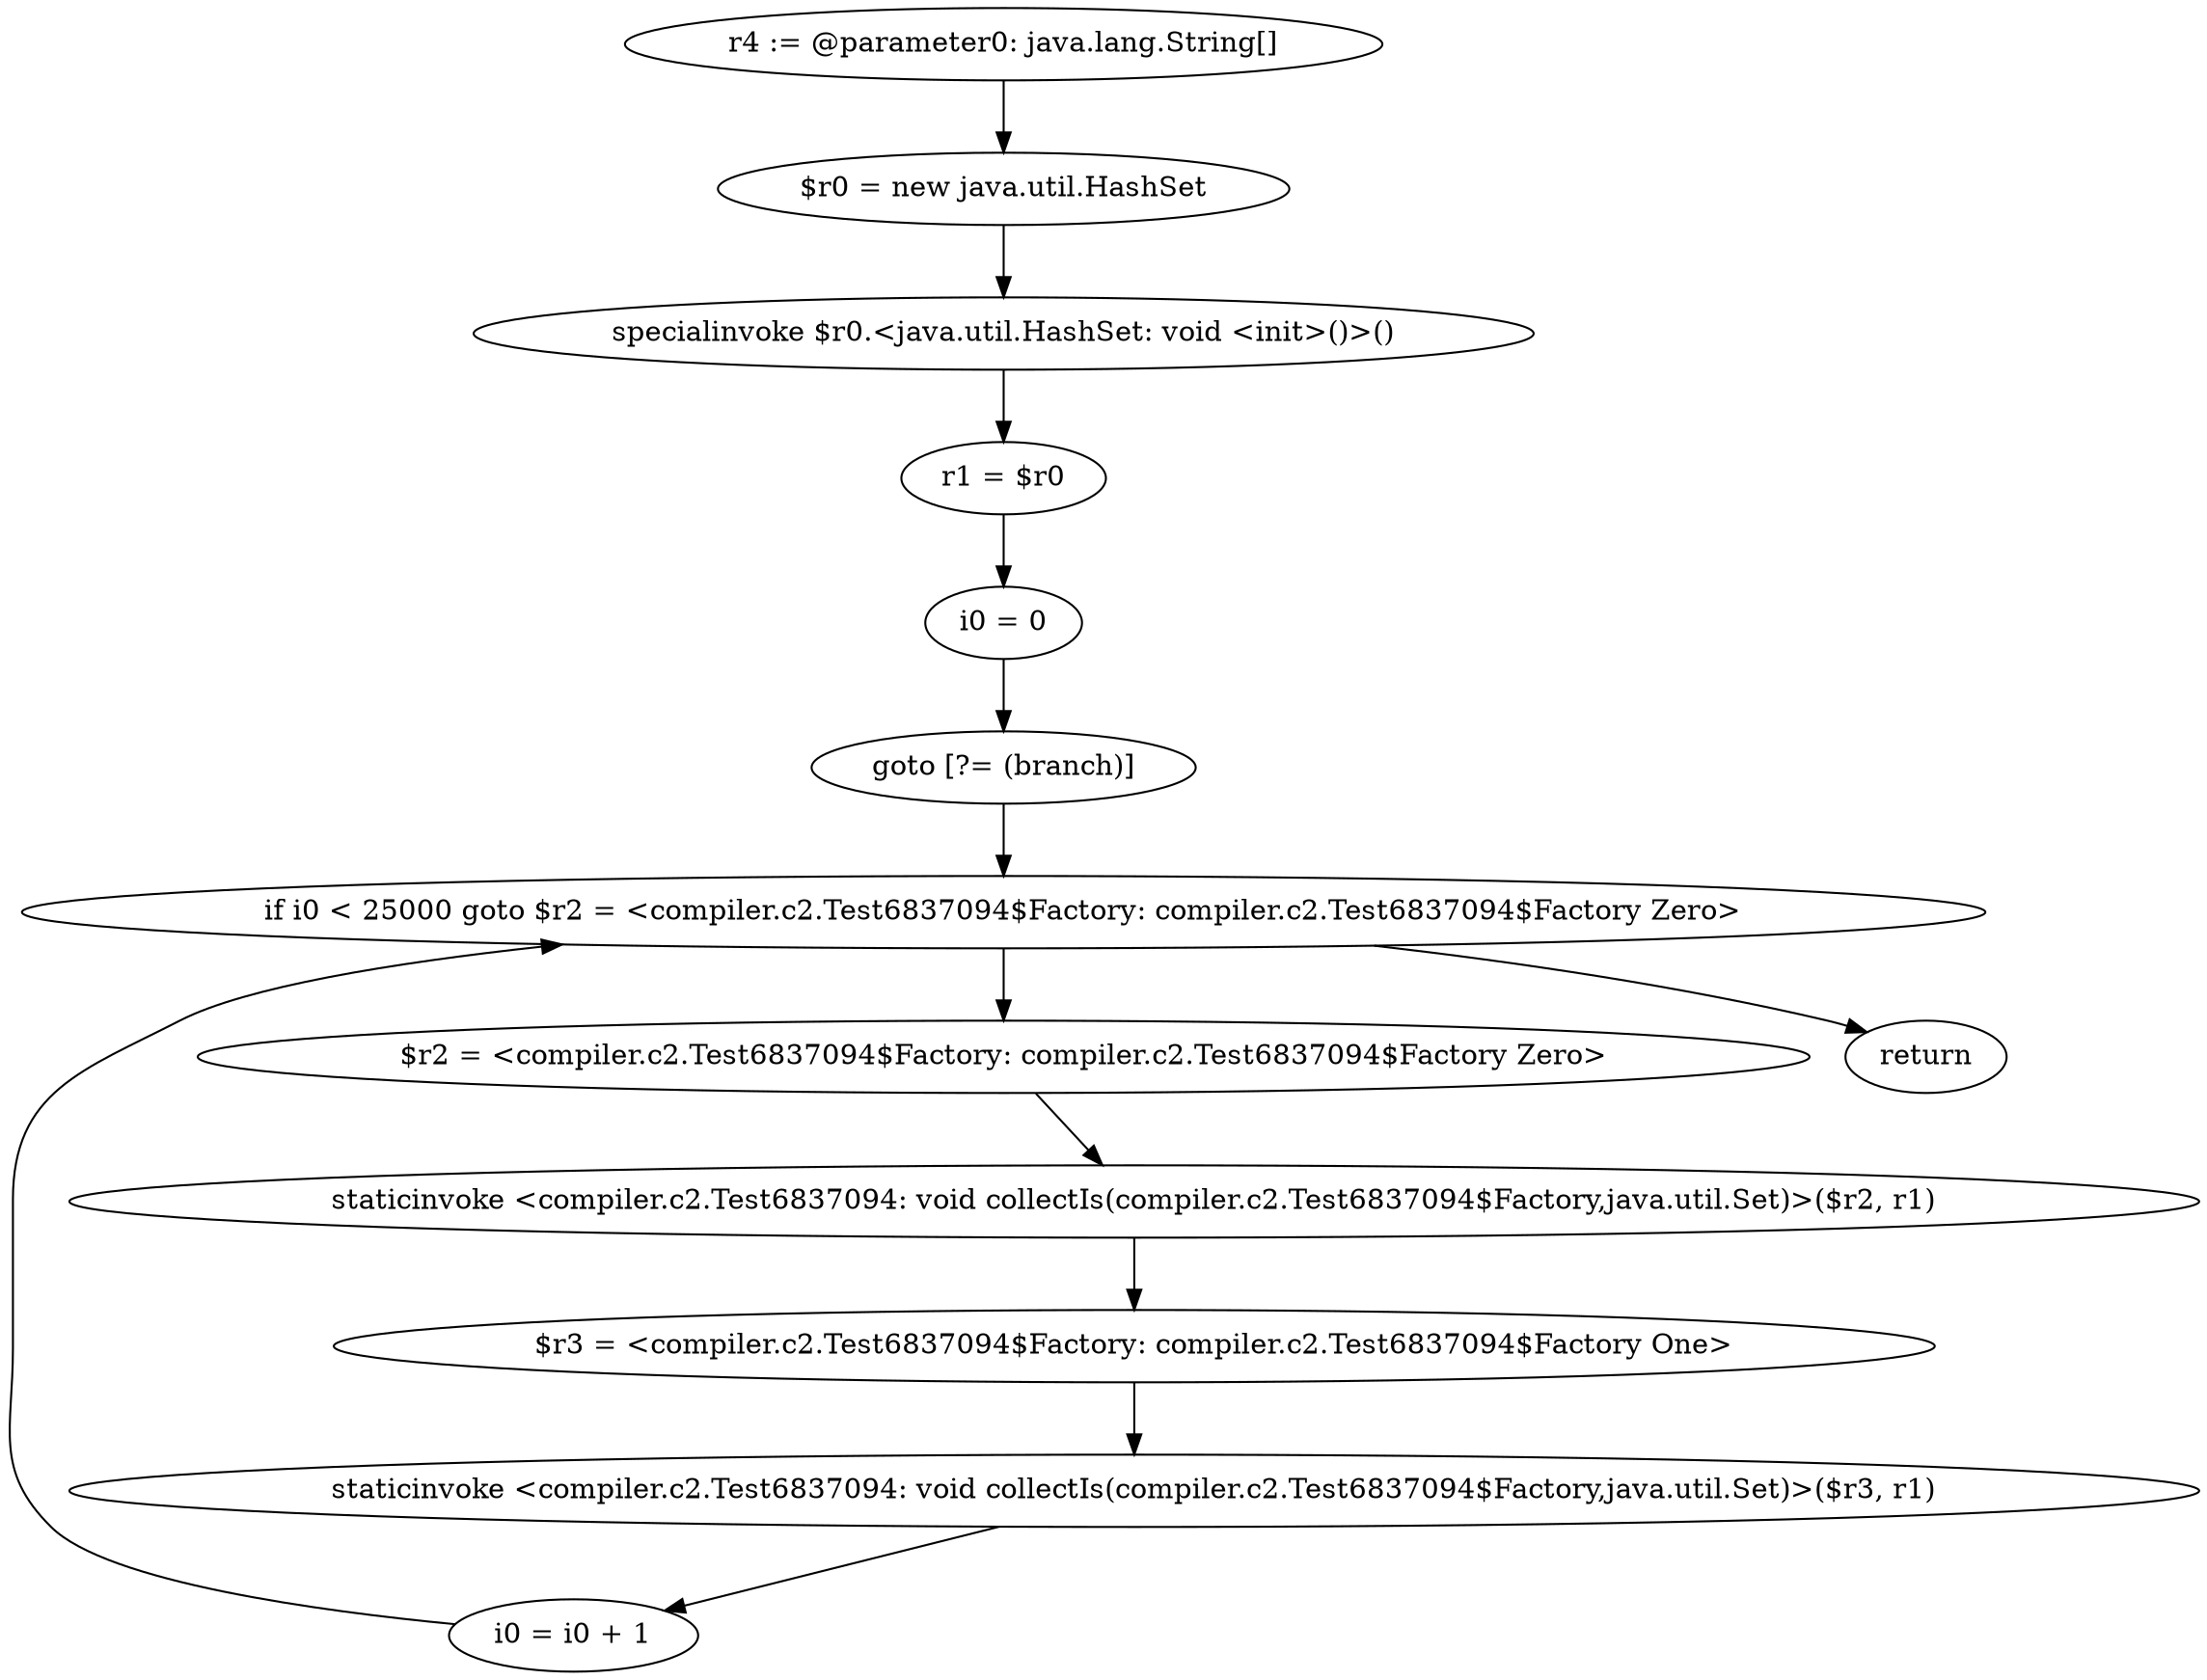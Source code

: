 digraph "unitGraph" {
    "r4 := @parameter0: java.lang.String[]"
    "$r0 = new java.util.HashSet"
    "specialinvoke $r0.<java.util.HashSet: void <init>()>()"
    "r1 = $r0"
    "i0 = 0"
    "goto [?= (branch)]"
    "$r2 = <compiler.c2.Test6837094$Factory: compiler.c2.Test6837094$Factory Zero>"
    "staticinvoke <compiler.c2.Test6837094: void collectIs(compiler.c2.Test6837094$Factory,java.util.Set)>($r2, r1)"
    "$r3 = <compiler.c2.Test6837094$Factory: compiler.c2.Test6837094$Factory One>"
    "staticinvoke <compiler.c2.Test6837094: void collectIs(compiler.c2.Test6837094$Factory,java.util.Set)>($r3, r1)"
    "i0 = i0 + 1"
    "if i0 < 25000 goto $r2 = <compiler.c2.Test6837094$Factory: compiler.c2.Test6837094$Factory Zero>"
    "return"
    "r4 := @parameter0: java.lang.String[]"->"$r0 = new java.util.HashSet";
    "$r0 = new java.util.HashSet"->"specialinvoke $r0.<java.util.HashSet: void <init>()>()";
    "specialinvoke $r0.<java.util.HashSet: void <init>()>()"->"r1 = $r0";
    "r1 = $r0"->"i0 = 0";
    "i0 = 0"->"goto [?= (branch)]";
    "goto [?= (branch)]"->"if i0 < 25000 goto $r2 = <compiler.c2.Test6837094$Factory: compiler.c2.Test6837094$Factory Zero>";
    "$r2 = <compiler.c2.Test6837094$Factory: compiler.c2.Test6837094$Factory Zero>"->"staticinvoke <compiler.c2.Test6837094: void collectIs(compiler.c2.Test6837094$Factory,java.util.Set)>($r2, r1)";
    "staticinvoke <compiler.c2.Test6837094: void collectIs(compiler.c2.Test6837094$Factory,java.util.Set)>($r2, r1)"->"$r3 = <compiler.c2.Test6837094$Factory: compiler.c2.Test6837094$Factory One>";
    "$r3 = <compiler.c2.Test6837094$Factory: compiler.c2.Test6837094$Factory One>"->"staticinvoke <compiler.c2.Test6837094: void collectIs(compiler.c2.Test6837094$Factory,java.util.Set)>($r3, r1)";
    "staticinvoke <compiler.c2.Test6837094: void collectIs(compiler.c2.Test6837094$Factory,java.util.Set)>($r3, r1)"->"i0 = i0 + 1";
    "i0 = i0 + 1"->"if i0 < 25000 goto $r2 = <compiler.c2.Test6837094$Factory: compiler.c2.Test6837094$Factory Zero>";
    "if i0 < 25000 goto $r2 = <compiler.c2.Test6837094$Factory: compiler.c2.Test6837094$Factory Zero>"->"return";
    "if i0 < 25000 goto $r2 = <compiler.c2.Test6837094$Factory: compiler.c2.Test6837094$Factory Zero>"->"$r2 = <compiler.c2.Test6837094$Factory: compiler.c2.Test6837094$Factory Zero>";
}
